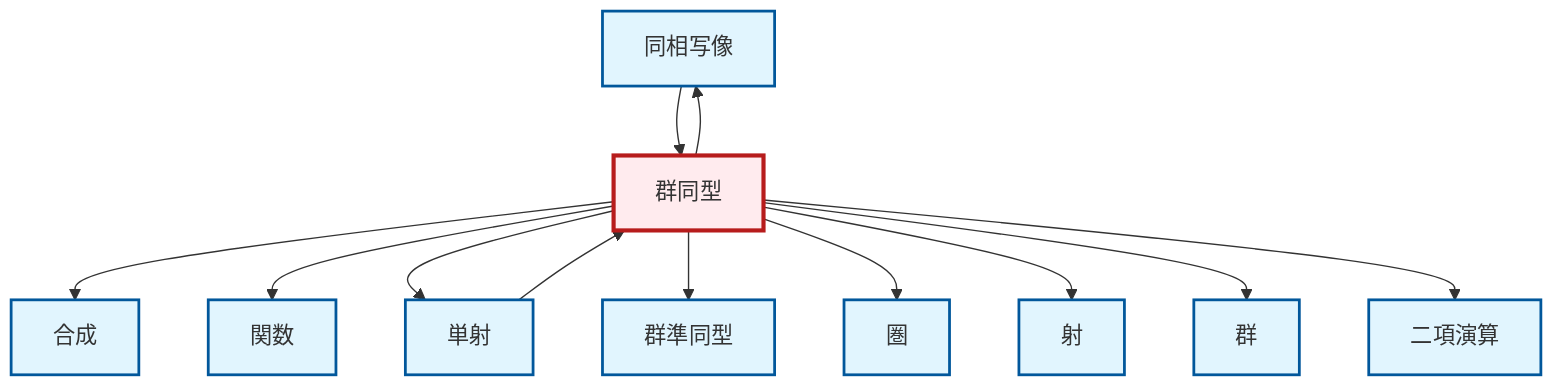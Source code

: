 graph TD
    classDef definition fill:#e1f5fe,stroke:#01579b,stroke-width:2px
    classDef theorem fill:#f3e5f5,stroke:#4a148c,stroke-width:2px
    classDef axiom fill:#fff3e0,stroke:#e65100,stroke-width:2px
    classDef example fill:#e8f5e9,stroke:#1b5e20,stroke-width:2px
    classDef current fill:#ffebee,stroke:#b71c1c,stroke-width:3px
    def-homeomorphism["同相写像"]:::definition
    def-morphism["射"]:::definition
    def-homomorphism["群準同型"]:::definition
    def-category["圏"]:::definition
    def-monomorphism["単射"]:::definition
    def-composition["合成"]:::definition
    def-isomorphism["群同型"]:::definition
    def-group["群"]:::definition
    def-function["関数"]:::definition
    def-binary-operation["二項演算"]:::definition
    def-monomorphism --> def-isomorphism
    def-isomorphism --> def-composition
    def-isomorphism --> def-function
    def-isomorphism --> def-monomorphism
    def-isomorphism --> def-homomorphism
    def-isomorphism --> def-homeomorphism
    def-homeomorphism --> def-isomorphism
    def-isomorphism --> def-category
    def-isomorphism --> def-morphism
    def-isomorphism --> def-group
    def-isomorphism --> def-binary-operation
    class def-isomorphism current